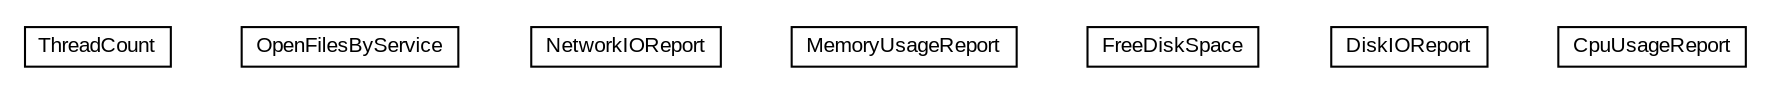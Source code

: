 #!/usr/local/bin/dot
#
# Class diagram 
# Generated by UMLGraph version R5_6-24-gf6e263 (http://www.umlgraph.org/)
#

digraph G {
	edge [fontname="arial",fontsize=10,labelfontname="arial",labelfontsize=10];
	node [fontname="arial",fontsize=10,shape=plaintext];
	nodesep=0.25;
	ranksep=0.5;
	// org.miloss.fgsms.services.rs.impl.reports.os.ThreadCount
	c135 [label=<<table title="org.miloss.fgsms.services.rs.impl.reports.os.ThreadCount" border="0" cellborder="1" cellspacing="0" cellpadding="2" port="p" href="./ThreadCount.html">
		<tr><td><table border="0" cellspacing="0" cellpadding="1">
<tr><td align="center" balign="center"> ThreadCount </td></tr>
		</table></td></tr>
		</table>>, URL="./ThreadCount.html", fontname="arial", fontcolor="black", fontsize=10.0];
	// org.miloss.fgsms.services.rs.impl.reports.os.OpenFilesByService
	c136 [label=<<table title="org.miloss.fgsms.services.rs.impl.reports.os.OpenFilesByService" border="0" cellborder="1" cellspacing="0" cellpadding="2" port="p" href="./OpenFilesByService.html">
		<tr><td><table border="0" cellspacing="0" cellpadding="1">
<tr><td align="center" balign="center"> OpenFilesByService </td></tr>
		</table></td></tr>
		</table>>, URL="./OpenFilesByService.html", fontname="arial", fontcolor="black", fontsize=10.0];
	// org.miloss.fgsms.services.rs.impl.reports.os.NetworkIOReport
	c137 [label=<<table title="org.miloss.fgsms.services.rs.impl.reports.os.NetworkIOReport" border="0" cellborder="1" cellspacing="0" cellpadding="2" port="p" href="./NetworkIOReport.html">
		<tr><td><table border="0" cellspacing="0" cellpadding="1">
<tr><td align="center" balign="center"> NetworkIOReport </td></tr>
		</table></td></tr>
		</table>>, URL="./NetworkIOReport.html", fontname="arial", fontcolor="black", fontsize=10.0];
	// org.miloss.fgsms.services.rs.impl.reports.os.MemoryUsageReport
	c138 [label=<<table title="org.miloss.fgsms.services.rs.impl.reports.os.MemoryUsageReport" border="0" cellborder="1" cellspacing="0" cellpadding="2" port="p" href="./MemoryUsageReport.html">
		<tr><td><table border="0" cellspacing="0" cellpadding="1">
<tr><td align="center" balign="center"> MemoryUsageReport </td></tr>
		</table></td></tr>
		</table>>, URL="./MemoryUsageReport.html", fontname="arial", fontcolor="black", fontsize=10.0];
	// org.miloss.fgsms.services.rs.impl.reports.os.FreeDiskSpace
	c139 [label=<<table title="org.miloss.fgsms.services.rs.impl.reports.os.FreeDiskSpace" border="0" cellborder="1" cellspacing="0" cellpadding="2" port="p" href="./FreeDiskSpace.html">
		<tr><td><table border="0" cellspacing="0" cellpadding="1">
<tr><td align="center" balign="center"> FreeDiskSpace </td></tr>
		</table></td></tr>
		</table>>, URL="./FreeDiskSpace.html", fontname="arial", fontcolor="black", fontsize=10.0];
	// org.miloss.fgsms.services.rs.impl.reports.os.DiskIOReport
	c140 [label=<<table title="org.miloss.fgsms.services.rs.impl.reports.os.DiskIOReport" border="0" cellborder="1" cellspacing="0" cellpadding="2" port="p" href="./DiskIOReport.html">
		<tr><td><table border="0" cellspacing="0" cellpadding="1">
<tr><td align="center" balign="center"> DiskIOReport </td></tr>
		</table></td></tr>
		</table>>, URL="./DiskIOReport.html", fontname="arial", fontcolor="black", fontsize=10.0];
	// org.miloss.fgsms.services.rs.impl.reports.os.CpuUsageReport
	c141 [label=<<table title="org.miloss.fgsms.services.rs.impl.reports.os.CpuUsageReport" border="0" cellborder="1" cellspacing="0" cellpadding="2" port="p" href="./CpuUsageReport.html">
		<tr><td><table border="0" cellspacing="0" cellpadding="1">
<tr><td align="center" balign="center"> CpuUsageReport </td></tr>
		</table></td></tr>
		</table>>, URL="./CpuUsageReport.html", fontname="arial", fontcolor="black", fontsize=10.0];
}

